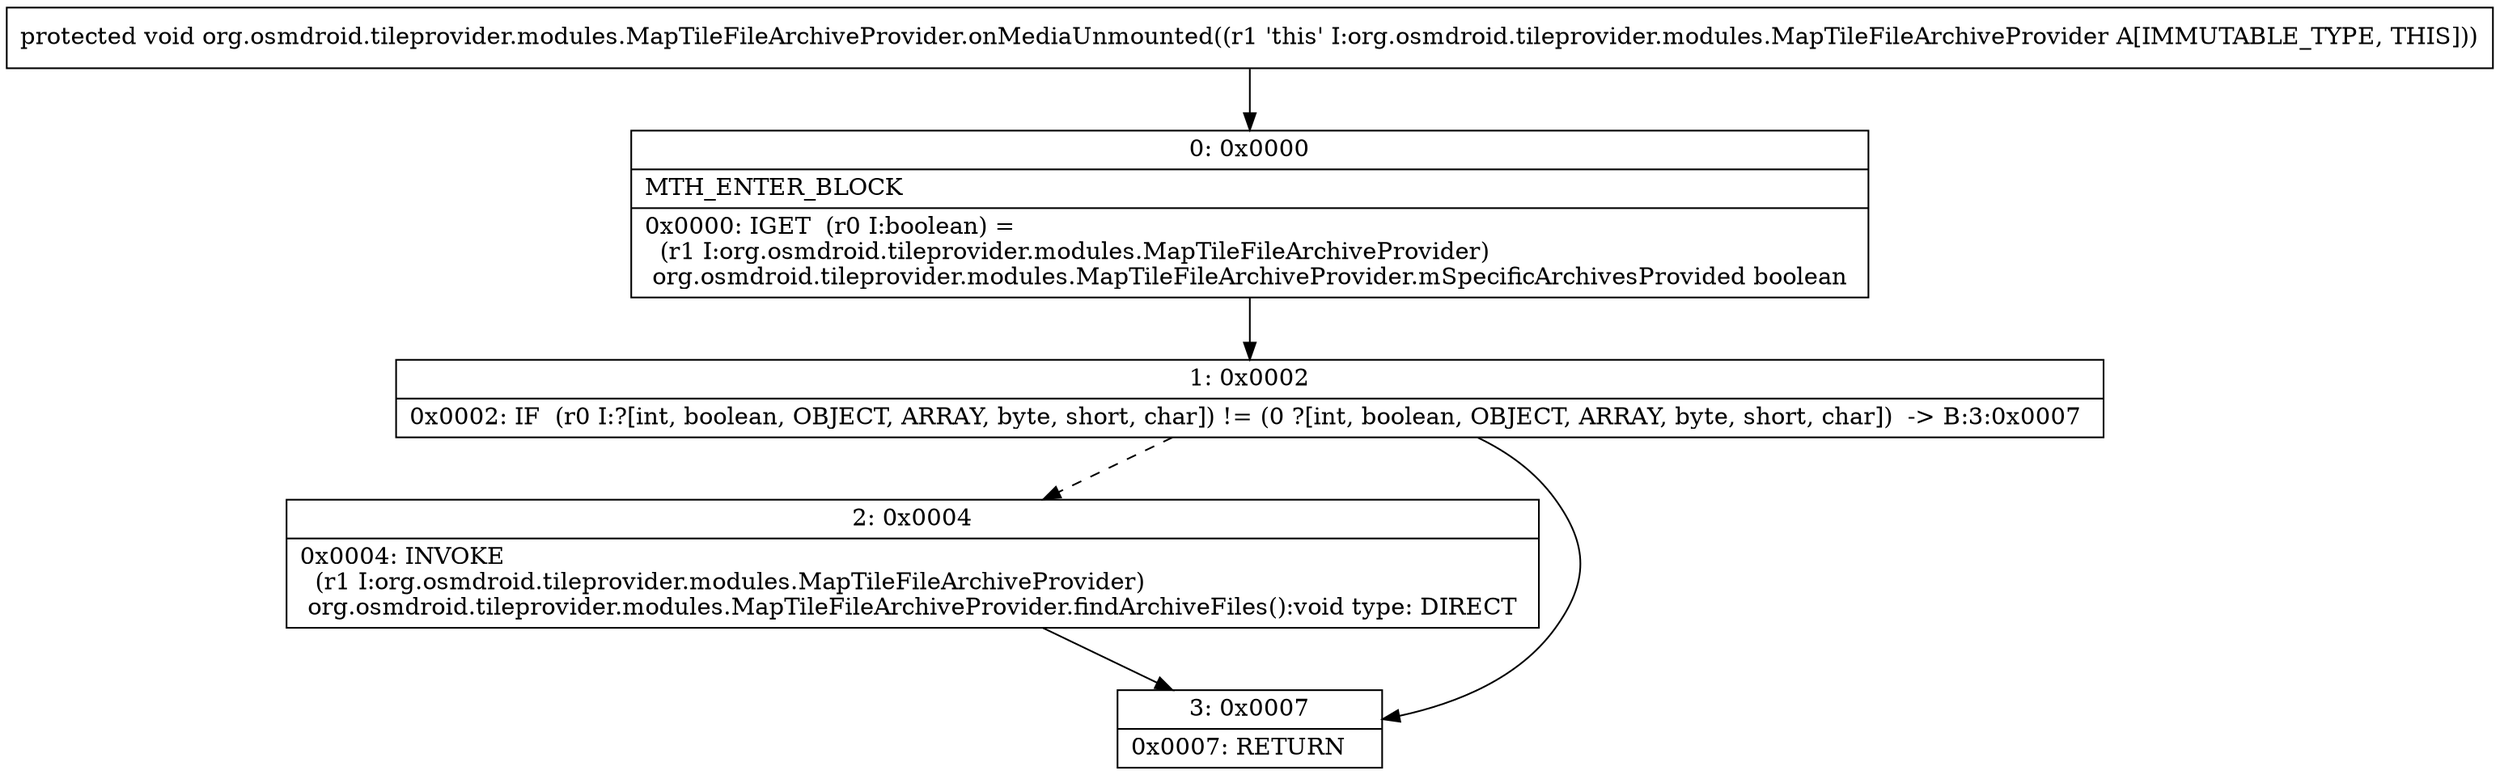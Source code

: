 digraph "CFG fororg.osmdroid.tileprovider.modules.MapTileFileArchiveProvider.onMediaUnmounted()V" {
Node_0 [shape=record,label="{0\:\ 0x0000|MTH_ENTER_BLOCK\l|0x0000: IGET  (r0 I:boolean) = \l  (r1 I:org.osmdroid.tileprovider.modules.MapTileFileArchiveProvider)\l org.osmdroid.tileprovider.modules.MapTileFileArchiveProvider.mSpecificArchivesProvided boolean \l}"];
Node_1 [shape=record,label="{1\:\ 0x0002|0x0002: IF  (r0 I:?[int, boolean, OBJECT, ARRAY, byte, short, char]) != (0 ?[int, boolean, OBJECT, ARRAY, byte, short, char])  \-\> B:3:0x0007 \l}"];
Node_2 [shape=record,label="{2\:\ 0x0004|0x0004: INVOKE  \l  (r1 I:org.osmdroid.tileprovider.modules.MapTileFileArchiveProvider)\l org.osmdroid.tileprovider.modules.MapTileFileArchiveProvider.findArchiveFiles():void type: DIRECT \l}"];
Node_3 [shape=record,label="{3\:\ 0x0007|0x0007: RETURN   \l}"];
MethodNode[shape=record,label="{protected void org.osmdroid.tileprovider.modules.MapTileFileArchiveProvider.onMediaUnmounted((r1 'this' I:org.osmdroid.tileprovider.modules.MapTileFileArchiveProvider A[IMMUTABLE_TYPE, THIS])) }"];
MethodNode -> Node_0;
Node_0 -> Node_1;
Node_1 -> Node_2[style=dashed];
Node_1 -> Node_3;
Node_2 -> Node_3;
}

